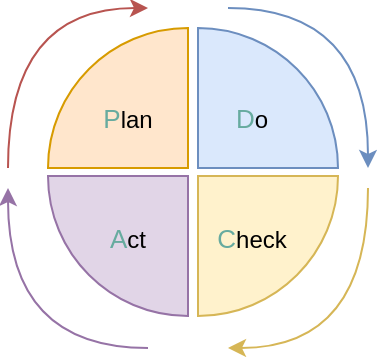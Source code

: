 <mxfile version="26.0.9">
  <diagram name="Page-1" id="dnWIH1gGBtosZdEnx6zY">
    <mxGraphModel dx="422" dy="272" grid="1" gridSize="10" guides="1" tooltips="1" connect="1" arrows="1" fold="1" page="1" pageScale="1" pageWidth="570" pageHeight="940" math="0" shadow="0">
      <root>
        <mxCell id="0" />
        <mxCell id="1" parent="0" />
        <mxCell id="Lim5dA6-5LxW8TxhvyU3-41" value="" style="verticalLabelPosition=bottom;verticalAlign=top;html=1;shape=mxgraph.basic.pie;fillColor=#ffe6cc;strokeColor=#d79b00;startAngle=0.75;endAngle=0;connectable=0;" vertex="1" parent="1">
          <mxGeometry x="140" y="100" width="140" height="140" as="geometry" />
        </mxCell>
        <mxCell id="Lim5dA6-5LxW8TxhvyU3-42" value="" style="verticalLabelPosition=bottom;verticalAlign=top;html=1;shape=mxgraph.basic.pie;fillColor=#dae8fc;strokeColor=#6c8ebf;startAngle=0.75;endAngle=0;flipH=1;connectable=0;" vertex="1" parent="1">
          <mxGeometry x="145" y="100" width="140" height="140" as="geometry" />
        </mxCell>
        <mxCell id="Lim5dA6-5LxW8TxhvyU3-43" value="" style="verticalLabelPosition=bottom;verticalAlign=top;html=1;shape=mxgraph.basic.pie;fillColor=#e1d5e7;strokeColor=#9673a6;startAngle=0.75;endAngle=0;flipH=0;flipV=1;connectable=0;" vertex="1" parent="1">
          <mxGeometry x="140" y="104" width="140" height="140" as="geometry" />
        </mxCell>
        <mxCell id="Lim5dA6-5LxW8TxhvyU3-44" value="" style="verticalLabelPosition=bottom;verticalAlign=top;html=1;shape=mxgraph.basic.pie;fillColor=#fff2cc;strokeColor=#d6b656;startAngle=0.75;endAngle=0;flipH=1;flipV=1;connectable=0;" vertex="1" parent="1">
          <mxGeometry x="145" y="104" width="140" height="140" as="geometry" />
        </mxCell>
        <mxCell id="Lim5dA6-5LxW8TxhvyU3-48" value="" style="endArrow=classic;html=1;rounded=0;curved=1;edgeStyle=orthogonalEdgeStyle;fillColor=#dae8fc;strokeColor=#6c8ebf;" edge="1" parent="1">
          <mxGeometry width="50" height="50" relative="1" as="geometry">
            <mxPoint x="230" y="90" as="sourcePoint" />
            <mxPoint x="300" y="170" as="targetPoint" />
            <Array as="points">
              <mxPoint x="300" y="90" />
            </Array>
          </mxGeometry>
        </mxCell>
        <mxCell id="Lim5dA6-5LxW8TxhvyU3-49" value="" style="endArrow=classic;html=1;rounded=0;curved=1;edgeStyle=orthogonalEdgeStyle;fillColor=#f8cecc;strokeColor=#b85450;" edge="1" parent="1">
          <mxGeometry width="50" height="50" relative="1" as="geometry">
            <mxPoint x="120" y="170" as="sourcePoint" />
            <mxPoint x="190" y="90" as="targetPoint" />
            <Array as="points">
              <mxPoint x="120" y="90" />
            </Array>
          </mxGeometry>
        </mxCell>
        <mxCell id="Lim5dA6-5LxW8TxhvyU3-50" value="" style="endArrow=classic;html=1;rounded=0;curved=1;edgeStyle=orthogonalEdgeStyle;fillColor=#fff2cc;strokeColor=#d6b656;" edge="1" parent="1">
          <mxGeometry width="50" height="50" relative="1" as="geometry">
            <mxPoint x="300.0" y="180" as="sourcePoint" />
            <mxPoint x="230.0" y="260" as="targetPoint" />
            <Array as="points">
              <mxPoint x="300.0" y="260" />
            </Array>
          </mxGeometry>
        </mxCell>
        <mxCell id="Lim5dA6-5LxW8TxhvyU3-51" value="" style="endArrow=classic;html=1;rounded=0;curved=1;edgeStyle=orthogonalEdgeStyle;fillColor=#e1d5e7;strokeColor=#9673a6;" edge="1" parent="1">
          <mxGeometry width="50" height="50" relative="1" as="geometry">
            <mxPoint x="190" y="260" as="sourcePoint" />
            <mxPoint x="120" y="180" as="targetPoint" />
            <Array as="points">
              <mxPoint x="120" y="260" />
            </Array>
          </mxGeometry>
        </mxCell>
        <mxCell id="Lim5dA6-5LxW8TxhvyU3-52" value="&lt;font style=&quot;font-size: 13px; color: rgb(103, 171, 159);&quot;&gt;P&lt;/font&gt;lan" style="text;html=1;align=center;verticalAlign=middle;whiteSpace=wrap;rounded=0;" vertex="1" parent="1">
          <mxGeometry x="150" y="130" width="60" height="30" as="geometry" />
        </mxCell>
        <mxCell id="Lim5dA6-5LxW8TxhvyU3-53" value="&lt;font style=&quot;font-size: 13px; color: rgb(103, 171, 159);&quot;&gt;D&lt;/font&gt;o" style="text;html=1;align=center;verticalAlign=middle;whiteSpace=wrap;rounded=0;" vertex="1" parent="1">
          <mxGeometry x="212" y="130" width="60" height="30" as="geometry" />
        </mxCell>
        <mxCell id="Lim5dA6-5LxW8TxhvyU3-54" value="&lt;font style=&quot;font-size: 13px; color: rgb(103, 171, 159);&quot;&gt;A&lt;/font&gt;ct" style="text;html=1;align=center;verticalAlign=middle;whiteSpace=wrap;rounded=0;" vertex="1" parent="1">
          <mxGeometry x="150" y="190" width="60" height="30" as="geometry" />
        </mxCell>
        <mxCell id="Lim5dA6-5LxW8TxhvyU3-55" value="&lt;font style=&quot;font-size: 13px; color: rgb(103, 171, 159);&quot;&gt;C&lt;/font&gt;heck" style="text;html=1;align=center;verticalAlign=middle;whiteSpace=wrap;rounded=0;" vertex="1" parent="1">
          <mxGeometry x="212" y="190" width="60" height="30" as="geometry" />
        </mxCell>
      </root>
    </mxGraphModel>
  </diagram>
</mxfile>
